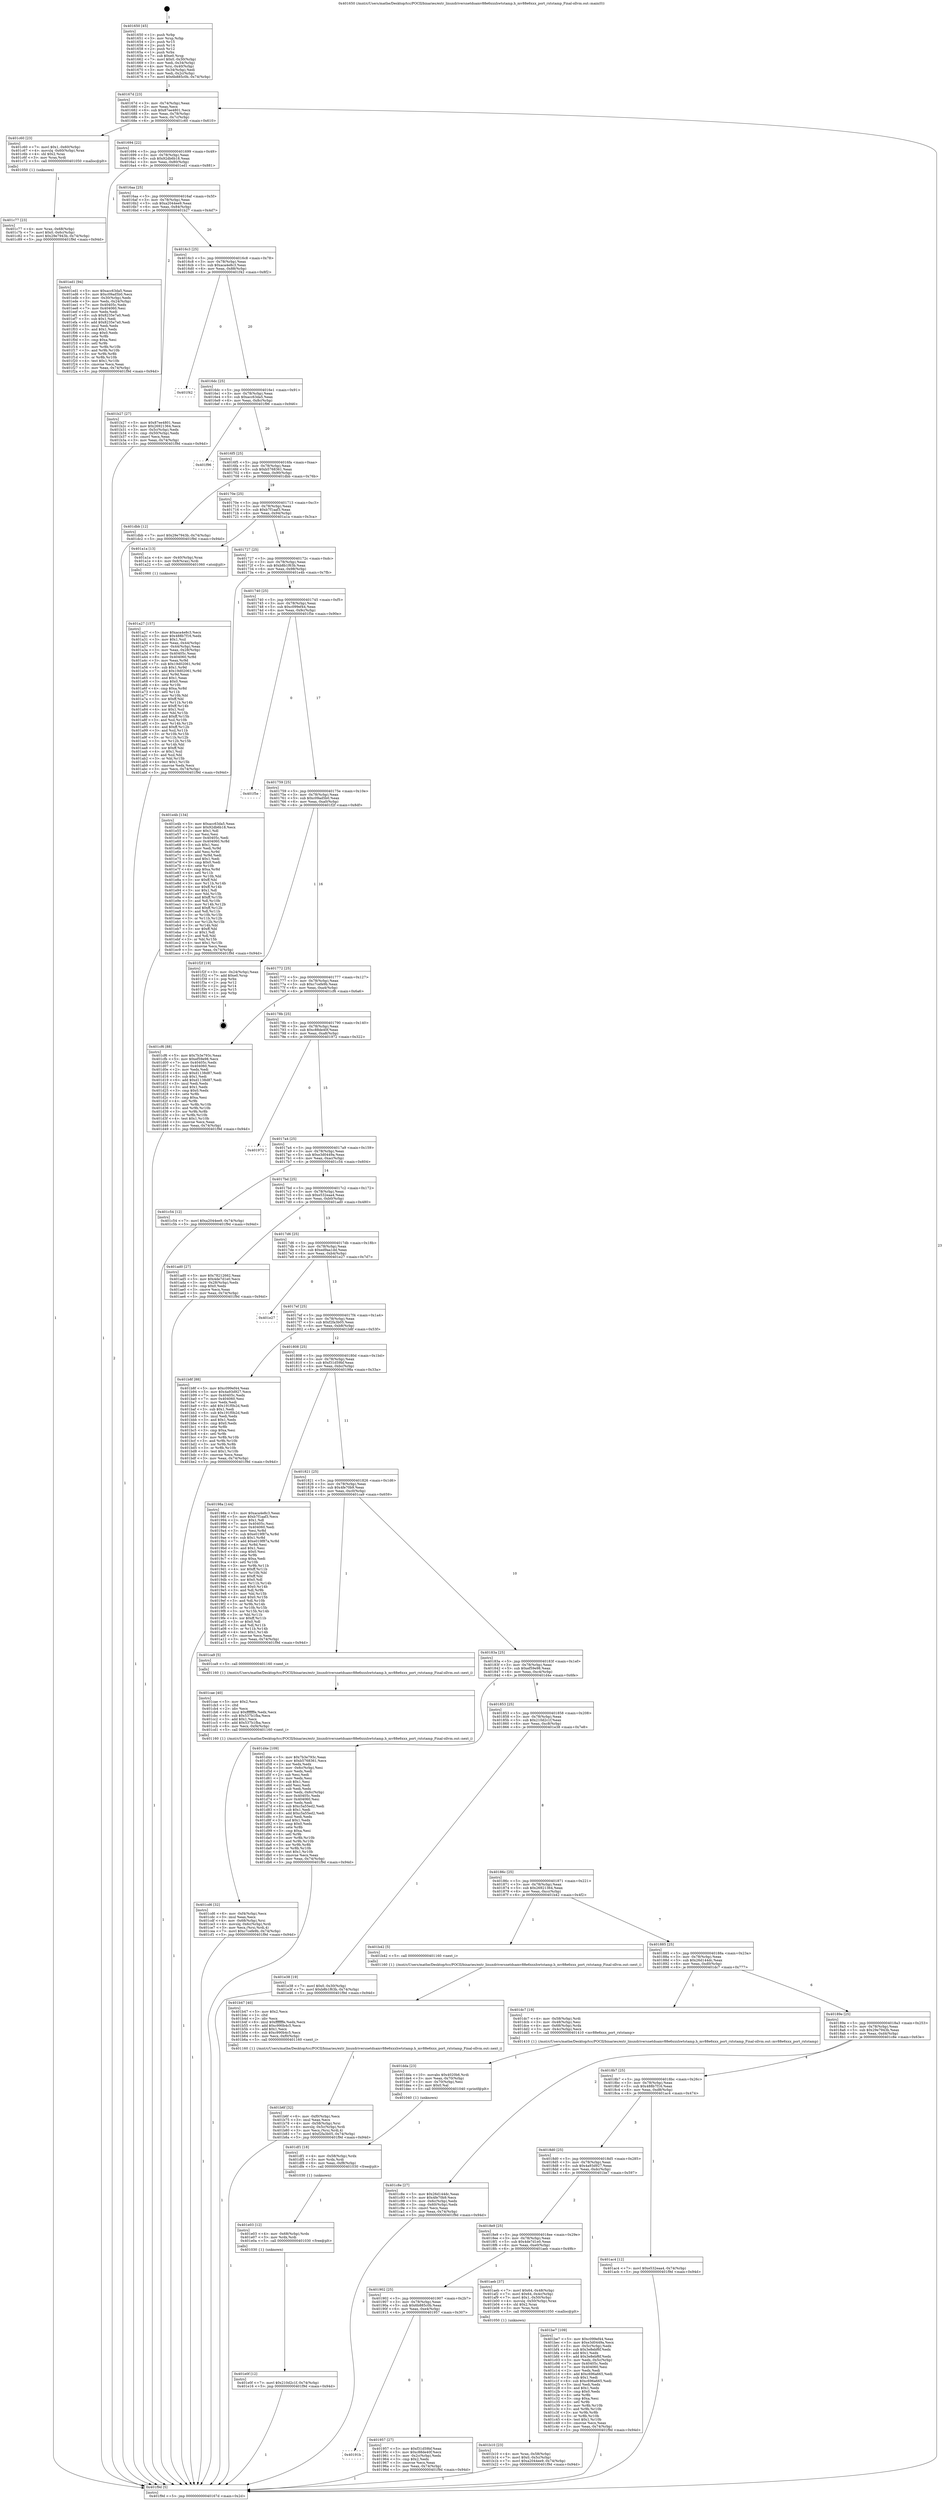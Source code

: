 digraph "0x401650" {
  label = "0x401650 (/mnt/c/Users/mathe/Desktop/tcc/POCII/binaries/extr_linuxdriversnetdsamv88e6xxxhwtstamp.h_mv88e6xxx_port_rxtstamp_Final-ollvm.out::main(0))"
  labelloc = "t"
  node[shape=record]

  Entry [label="",width=0.3,height=0.3,shape=circle,fillcolor=black,style=filled]
  "0x40167d" [label="{
     0x40167d [23]\l
     | [instrs]\l
     &nbsp;&nbsp;0x40167d \<+3\>: mov -0x74(%rbp),%eax\l
     &nbsp;&nbsp;0x401680 \<+2\>: mov %eax,%ecx\l
     &nbsp;&nbsp;0x401682 \<+6\>: sub $0x87ee4801,%ecx\l
     &nbsp;&nbsp;0x401688 \<+3\>: mov %eax,-0x78(%rbp)\l
     &nbsp;&nbsp;0x40168b \<+3\>: mov %ecx,-0x7c(%rbp)\l
     &nbsp;&nbsp;0x40168e \<+6\>: je 0000000000401c60 \<main+0x610\>\l
  }"]
  "0x401c60" [label="{
     0x401c60 [23]\l
     | [instrs]\l
     &nbsp;&nbsp;0x401c60 \<+7\>: movl $0x1,-0x60(%rbp)\l
     &nbsp;&nbsp;0x401c67 \<+4\>: movslq -0x60(%rbp),%rax\l
     &nbsp;&nbsp;0x401c6b \<+4\>: shl $0x2,%rax\l
     &nbsp;&nbsp;0x401c6f \<+3\>: mov %rax,%rdi\l
     &nbsp;&nbsp;0x401c72 \<+5\>: call 0000000000401050 \<malloc@plt\>\l
     | [calls]\l
     &nbsp;&nbsp;0x401050 \{1\} (unknown)\l
  }"]
  "0x401694" [label="{
     0x401694 [22]\l
     | [instrs]\l
     &nbsp;&nbsp;0x401694 \<+5\>: jmp 0000000000401699 \<main+0x49\>\l
     &nbsp;&nbsp;0x401699 \<+3\>: mov -0x78(%rbp),%eax\l
     &nbsp;&nbsp;0x40169c \<+5\>: sub $0x92db6b18,%eax\l
     &nbsp;&nbsp;0x4016a1 \<+3\>: mov %eax,-0x80(%rbp)\l
     &nbsp;&nbsp;0x4016a4 \<+6\>: je 0000000000401ed1 \<main+0x881\>\l
  }"]
  Exit [label="",width=0.3,height=0.3,shape=circle,fillcolor=black,style=filled,peripheries=2]
  "0x401ed1" [label="{
     0x401ed1 [94]\l
     | [instrs]\l
     &nbsp;&nbsp;0x401ed1 \<+5\>: mov $0xacc63da5,%eax\l
     &nbsp;&nbsp;0x401ed6 \<+5\>: mov $0xc09ad5b0,%ecx\l
     &nbsp;&nbsp;0x401edb \<+3\>: mov -0x30(%rbp),%edx\l
     &nbsp;&nbsp;0x401ede \<+3\>: mov %edx,-0x24(%rbp)\l
     &nbsp;&nbsp;0x401ee1 \<+7\>: mov 0x40405c,%edx\l
     &nbsp;&nbsp;0x401ee8 \<+7\>: mov 0x404060,%esi\l
     &nbsp;&nbsp;0x401eef \<+2\>: mov %edx,%edi\l
     &nbsp;&nbsp;0x401ef1 \<+6\>: sub $0x8235e7a0,%edi\l
     &nbsp;&nbsp;0x401ef7 \<+3\>: sub $0x1,%edi\l
     &nbsp;&nbsp;0x401efa \<+6\>: add $0x8235e7a0,%edi\l
     &nbsp;&nbsp;0x401f00 \<+3\>: imul %edi,%edx\l
     &nbsp;&nbsp;0x401f03 \<+3\>: and $0x1,%edx\l
     &nbsp;&nbsp;0x401f06 \<+3\>: cmp $0x0,%edx\l
     &nbsp;&nbsp;0x401f09 \<+4\>: sete %r8b\l
     &nbsp;&nbsp;0x401f0d \<+3\>: cmp $0xa,%esi\l
     &nbsp;&nbsp;0x401f10 \<+4\>: setl %r9b\l
     &nbsp;&nbsp;0x401f14 \<+3\>: mov %r8b,%r10b\l
     &nbsp;&nbsp;0x401f17 \<+3\>: and %r9b,%r10b\l
     &nbsp;&nbsp;0x401f1a \<+3\>: xor %r9b,%r8b\l
     &nbsp;&nbsp;0x401f1d \<+3\>: or %r8b,%r10b\l
     &nbsp;&nbsp;0x401f20 \<+4\>: test $0x1,%r10b\l
     &nbsp;&nbsp;0x401f24 \<+3\>: cmovne %ecx,%eax\l
     &nbsp;&nbsp;0x401f27 \<+3\>: mov %eax,-0x74(%rbp)\l
     &nbsp;&nbsp;0x401f2a \<+5\>: jmp 0000000000401f9d \<main+0x94d\>\l
  }"]
  "0x4016aa" [label="{
     0x4016aa [25]\l
     | [instrs]\l
     &nbsp;&nbsp;0x4016aa \<+5\>: jmp 00000000004016af \<main+0x5f\>\l
     &nbsp;&nbsp;0x4016af \<+3\>: mov -0x78(%rbp),%eax\l
     &nbsp;&nbsp;0x4016b2 \<+5\>: sub $0xa2044ee9,%eax\l
     &nbsp;&nbsp;0x4016b7 \<+6\>: mov %eax,-0x84(%rbp)\l
     &nbsp;&nbsp;0x4016bd \<+6\>: je 0000000000401b27 \<main+0x4d7\>\l
  }"]
  "0x401e0f" [label="{
     0x401e0f [12]\l
     | [instrs]\l
     &nbsp;&nbsp;0x401e0f \<+7\>: movl $0x210d2c1f,-0x74(%rbp)\l
     &nbsp;&nbsp;0x401e16 \<+5\>: jmp 0000000000401f9d \<main+0x94d\>\l
  }"]
  "0x401b27" [label="{
     0x401b27 [27]\l
     | [instrs]\l
     &nbsp;&nbsp;0x401b27 \<+5\>: mov $0x87ee4801,%eax\l
     &nbsp;&nbsp;0x401b2c \<+5\>: mov $0x26921364,%ecx\l
     &nbsp;&nbsp;0x401b31 \<+3\>: mov -0x5c(%rbp),%edx\l
     &nbsp;&nbsp;0x401b34 \<+3\>: cmp -0x50(%rbp),%edx\l
     &nbsp;&nbsp;0x401b37 \<+3\>: cmovl %ecx,%eax\l
     &nbsp;&nbsp;0x401b3a \<+3\>: mov %eax,-0x74(%rbp)\l
     &nbsp;&nbsp;0x401b3d \<+5\>: jmp 0000000000401f9d \<main+0x94d\>\l
  }"]
  "0x4016c3" [label="{
     0x4016c3 [25]\l
     | [instrs]\l
     &nbsp;&nbsp;0x4016c3 \<+5\>: jmp 00000000004016c8 \<main+0x78\>\l
     &nbsp;&nbsp;0x4016c8 \<+3\>: mov -0x78(%rbp),%eax\l
     &nbsp;&nbsp;0x4016cb \<+5\>: sub $0xaca4e8c3,%eax\l
     &nbsp;&nbsp;0x4016d0 \<+6\>: mov %eax,-0x88(%rbp)\l
     &nbsp;&nbsp;0x4016d6 \<+6\>: je 0000000000401f42 \<main+0x8f2\>\l
  }"]
  "0x401e03" [label="{
     0x401e03 [12]\l
     | [instrs]\l
     &nbsp;&nbsp;0x401e03 \<+4\>: mov -0x68(%rbp),%rdx\l
     &nbsp;&nbsp;0x401e07 \<+3\>: mov %rdx,%rdi\l
     &nbsp;&nbsp;0x401e0a \<+5\>: call 0000000000401030 \<free@plt\>\l
     | [calls]\l
     &nbsp;&nbsp;0x401030 \{1\} (unknown)\l
  }"]
  "0x401f42" [label="{
     0x401f42\l
  }", style=dashed]
  "0x4016dc" [label="{
     0x4016dc [25]\l
     | [instrs]\l
     &nbsp;&nbsp;0x4016dc \<+5\>: jmp 00000000004016e1 \<main+0x91\>\l
     &nbsp;&nbsp;0x4016e1 \<+3\>: mov -0x78(%rbp),%eax\l
     &nbsp;&nbsp;0x4016e4 \<+5\>: sub $0xacc63da5,%eax\l
     &nbsp;&nbsp;0x4016e9 \<+6\>: mov %eax,-0x8c(%rbp)\l
     &nbsp;&nbsp;0x4016ef \<+6\>: je 0000000000401f96 \<main+0x946\>\l
  }"]
  "0x401df1" [label="{
     0x401df1 [18]\l
     | [instrs]\l
     &nbsp;&nbsp;0x401df1 \<+4\>: mov -0x58(%rbp),%rdx\l
     &nbsp;&nbsp;0x401df5 \<+3\>: mov %rdx,%rdi\l
     &nbsp;&nbsp;0x401df8 \<+6\>: mov %eax,-0xf8(%rbp)\l
     &nbsp;&nbsp;0x401dfe \<+5\>: call 0000000000401030 \<free@plt\>\l
     | [calls]\l
     &nbsp;&nbsp;0x401030 \{1\} (unknown)\l
  }"]
  "0x401f96" [label="{
     0x401f96\l
  }", style=dashed]
  "0x4016f5" [label="{
     0x4016f5 [25]\l
     | [instrs]\l
     &nbsp;&nbsp;0x4016f5 \<+5\>: jmp 00000000004016fa \<main+0xaa\>\l
     &nbsp;&nbsp;0x4016fa \<+3\>: mov -0x78(%rbp),%eax\l
     &nbsp;&nbsp;0x4016fd \<+5\>: sub $0xb5768361,%eax\l
     &nbsp;&nbsp;0x401702 \<+6\>: mov %eax,-0x90(%rbp)\l
     &nbsp;&nbsp;0x401708 \<+6\>: je 0000000000401dbb \<main+0x76b\>\l
  }"]
  "0x401dda" [label="{
     0x401dda [23]\l
     | [instrs]\l
     &nbsp;&nbsp;0x401dda \<+10\>: movabs $0x4020b6,%rdi\l
     &nbsp;&nbsp;0x401de4 \<+3\>: mov %eax,-0x70(%rbp)\l
     &nbsp;&nbsp;0x401de7 \<+3\>: mov -0x70(%rbp),%esi\l
     &nbsp;&nbsp;0x401dea \<+2\>: mov $0x0,%al\l
     &nbsp;&nbsp;0x401dec \<+5\>: call 0000000000401040 \<printf@plt\>\l
     | [calls]\l
     &nbsp;&nbsp;0x401040 \{1\} (unknown)\l
  }"]
  "0x401dbb" [label="{
     0x401dbb [12]\l
     | [instrs]\l
     &nbsp;&nbsp;0x401dbb \<+7\>: movl $0x29e7943b,-0x74(%rbp)\l
     &nbsp;&nbsp;0x401dc2 \<+5\>: jmp 0000000000401f9d \<main+0x94d\>\l
  }"]
  "0x40170e" [label="{
     0x40170e [25]\l
     | [instrs]\l
     &nbsp;&nbsp;0x40170e \<+5\>: jmp 0000000000401713 \<main+0xc3\>\l
     &nbsp;&nbsp;0x401713 \<+3\>: mov -0x78(%rbp),%eax\l
     &nbsp;&nbsp;0x401716 \<+5\>: sub $0xb7f1aaf3,%eax\l
     &nbsp;&nbsp;0x40171b \<+6\>: mov %eax,-0x94(%rbp)\l
     &nbsp;&nbsp;0x401721 \<+6\>: je 0000000000401a1a \<main+0x3ca\>\l
  }"]
  "0x401cd6" [label="{
     0x401cd6 [32]\l
     | [instrs]\l
     &nbsp;&nbsp;0x401cd6 \<+6\>: mov -0xf4(%rbp),%ecx\l
     &nbsp;&nbsp;0x401cdc \<+3\>: imul %eax,%ecx\l
     &nbsp;&nbsp;0x401cdf \<+4\>: mov -0x68(%rbp),%rsi\l
     &nbsp;&nbsp;0x401ce3 \<+4\>: movslq -0x6c(%rbp),%rdi\l
     &nbsp;&nbsp;0x401ce7 \<+3\>: mov %ecx,(%rsi,%rdi,4)\l
     &nbsp;&nbsp;0x401cea \<+7\>: movl $0xc7cefe9b,-0x74(%rbp)\l
     &nbsp;&nbsp;0x401cf1 \<+5\>: jmp 0000000000401f9d \<main+0x94d\>\l
  }"]
  "0x401a1a" [label="{
     0x401a1a [13]\l
     | [instrs]\l
     &nbsp;&nbsp;0x401a1a \<+4\>: mov -0x40(%rbp),%rax\l
     &nbsp;&nbsp;0x401a1e \<+4\>: mov 0x8(%rax),%rdi\l
     &nbsp;&nbsp;0x401a22 \<+5\>: call 0000000000401060 \<atoi@plt\>\l
     | [calls]\l
     &nbsp;&nbsp;0x401060 \{1\} (unknown)\l
  }"]
  "0x401727" [label="{
     0x401727 [25]\l
     | [instrs]\l
     &nbsp;&nbsp;0x401727 \<+5\>: jmp 000000000040172c \<main+0xdc\>\l
     &nbsp;&nbsp;0x40172c \<+3\>: mov -0x78(%rbp),%eax\l
     &nbsp;&nbsp;0x40172f \<+5\>: sub $0xb8b1f63b,%eax\l
     &nbsp;&nbsp;0x401734 \<+6\>: mov %eax,-0x98(%rbp)\l
     &nbsp;&nbsp;0x40173a \<+6\>: je 0000000000401e4b \<main+0x7fb\>\l
  }"]
  "0x401cae" [label="{
     0x401cae [40]\l
     | [instrs]\l
     &nbsp;&nbsp;0x401cae \<+5\>: mov $0x2,%ecx\l
     &nbsp;&nbsp;0x401cb3 \<+1\>: cltd\l
     &nbsp;&nbsp;0x401cb4 \<+2\>: idiv %ecx\l
     &nbsp;&nbsp;0x401cb6 \<+6\>: imul $0xfffffffe,%edx,%ecx\l
     &nbsp;&nbsp;0x401cbc \<+6\>: sub $0x537b1fba,%ecx\l
     &nbsp;&nbsp;0x401cc2 \<+3\>: add $0x1,%ecx\l
     &nbsp;&nbsp;0x401cc5 \<+6\>: add $0x537b1fba,%ecx\l
     &nbsp;&nbsp;0x401ccb \<+6\>: mov %ecx,-0xf4(%rbp)\l
     &nbsp;&nbsp;0x401cd1 \<+5\>: call 0000000000401160 \<next_i\>\l
     | [calls]\l
     &nbsp;&nbsp;0x401160 \{1\} (/mnt/c/Users/mathe/Desktop/tcc/POCII/binaries/extr_linuxdriversnetdsamv88e6xxxhwtstamp.h_mv88e6xxx_port_rxtstamp_Final-ollvm.out::next_i)\l
  }"]
  "0x401e4b" [label="{
     0x401e4b [134]\l
     | [instrs]\l
     &nbsp;&nbsp;0x401e4b \<+5\>: mov $0xacc63da5,%eax\l
     &nbsp;&nbsp;0x401e50 \<+5\>: mov $0x92db6b18,%ecx\l
     &nbsp;&nbsp;0x401e55 \<+2\>: mov $0x1,%dl\l
     &nbsp;&nbsp;0x401e57 \<+2\>: xor %esi,%esi\l
     &nbsp;&nbsp;0x401e59 \<+7\>: mov 0x40405c,%edi\l
     &nbsp;&nbsp;0x401e60 \<+8\>: mov 0x404060,%r8d\l
     &nbsp;&nbsp;0x401e68 \<+3\>: sub $0x1,%esi\l
     &nbsp;&nbsp;0x401e6b \<+3\>: mov %edi,%r9d\l
     &nbsp;&nbsp;0x401e6e \<+3\>: add %esi,%r9d\l
     &nbsp;&nbsp;0x401e71 \<+4\>: imul %r9d,%edi\l
     &nbsp;&nbsp;0x401e75 \<+3\>: and $0x1,%edi\l
     &nbsp;&nbsp;0x401e78 \<+3\>: cmp $0x0,%edi\l
     &nbsp;&nbsp;0x401e7b \<+4\>: sete %r10b\l
     &nbsp;&nbsp;0x401e7f \<+4\>: cmp $0xa,%r8d\l
     &nbsp;&nbsp;0x401e83 \<+4\>: setl %r11b\l
     &nbsp;&nbsp;0x401e87 \<+3\>: mov %r10b,%bl\l
     &nbsp;&nbsp;0x401e8a \<+3\>: xor $0xff,%bl\l
     &nbsp;&nbsp;0x401e8d \<+3\>: mov %r11b,%r14b\l
     &nbsp;&nbsp;0x401e90 \<+4\>: xor $0xff,%r14b\l
     &nbsp;&nbsp;0x401e94 \<+3\>: xor $0x1,%dl\l
     &nbsp;&nbsp;0x401e97 \<+3\>: mov %bl,%r15b\l
     &nbsp;&nbsp;0x401e9a \<+4\>: and $0xff,%r15b\l
     &nbsp;&nbsp;0x401e9e \<+3\>: and %dl,%r10b\l
     &nbsp;&nbsp;0x401ea1 \<+3\>: mov %r14b,%r12b\l
     &nbsp;&nbsp;0x401ea4 \<+4\>: and $0xff,%r12b\l
     &nbsp;&nbsp;0x401ea8 \<+3\>: and %dl,%r11b\l
     &nbsp;&nbsp;0x401eab \<+3\>: or %r10b,%r15b\l
     &nbsp;&nbsp;0x401eae \<+3\>: or %r11b,%r12b\l
     &nbsp;&nbsp;0x401eb1 \<+3\>: xor %r12b,%r15b\l
     &nbsp;&nbsp;0x401eb4 \<+3\>: or %r14b,%bl\l
     &nbsp;&nbsp;0x401eb7 \<+3\>: xor $0xff,%bl\l
     &nbsp;&nbsp;0x401eba \<+3\>: or $0x1,%dl\l
     &nbsp;&nbsp;0x401ebd \<+2\>: and %dl,%bl\l
     &nbsp;&nbsp;0x401ebf \<+3\>: or %bl,%r15b\l
     &nbsp;&nbsp;0x401ec2 \<+4\>: test $0x1,%r15b\l
     &nbsp;&nbsp;0x401ec6 \<+3\>: cmovne %ecx,%eax\l
     &nbsp;&nbsp;0x401ec9 \<+3\>: mov %eax,-0x74(%rbp)\l
     &nbsp;&nbsp;0x401ecc \<+5\>: jmp 0000000000401f9d \<main+0x94d\>\l
  }"]
  "0x401740" [label="{
     0x401740 [25]\l
     | [instrs]\l
     &nbsp;&nbsp;0x401740 \<+5\>: jmp 0000000000401745 \<main+0xf5\>\l
     &nbsp;&nbsp;0x401745 \<+3\>: mov -0x78(%rbp),%eax\l
     &nbsp;&nbsp;0x401748 \<+5\>: sub $0xc099ef44,%eax\l
     &nbsp;&nbsp;0x40174d \<+6\>: mov %eax,-0x9c(%rbp)\l
     &nbsp;&nbsp;0x401753 \<+6\>: je 0000000000401f5e \<main+0x90e\>\l
  }"]
  "0x401c77" [label="{
     0x401c77 [23]\l
     | [instrs]\l
     &nbsp;&nbsp;0x401c77 \<+4\>: mov %rax,-0x68(%rbp)\l
     &nbsp;&nbsp;0x401c7b \<+7\>: movl $0x0,-0x6c(%rbp)\l
     &nbsp;&nbsp;0x401c82 \<+7\>: movl $0x29e7943b,-0x74(%rbp)\l
     &nbsp;&nbsp;0x401c89 \<+5\>: jmp 0000000000401f9d \<main+0x94d\>\l
  }"]
  "0x401f5e" [label="{
     0x401f5e\l
  }", style=dashed]
  "0x401759" [label="{
     0x401759 [25]\l
     | [instrs]\l
     &nbsp;&nbsp;0x401759 \<+5\>: jmp 000000000040175e \<main+0x10e\>\l
     &nbsp;&nbsp;0x40175e \<+3\>: mov -0x78(%rbp),%eax\l
     &nbsp;&nbsp;0x401761 \<+5\>: sub $0xc09ad5b0,%eax\l
     &nbsp;&nbsp;0x401766 \<+6\>: mov %eax,-0xa0(%rbp)\l
     &nbsp;&nbsp;0x40176c \<+6\>: je 0000000000401f2f \<main+0x8df\>\l
  }"]
  "0x401b6f" [label="{
     0x401b6f [32]\l
     | [instrs]\l
     &nbsp;&nbsp;0x401b6f \<+6\>: mov -0xf0(%rbp),%ecx\l
     &nbsp;&nbsp;0x401b75 \<+3\>: imul %eax,%ecx\l
     &nbsp;&nbsp;0x401b78 \<+4\>: mov -0x58(%rbp),%rsi\l
     &nbsp;&nbsp;0x401b7c \<+4\>: movslq -0x5c(%rbp),%rdi\l
     &nbsp;&nbsp;0x401b80 \<+3\>: mov %ecx,(%rsi,%rdi,4)\l
     &nbsp;&nbsp;0x401b83 \<+7\>: movl $0xf2fa3b05,-0x74(%rbp)\l
     &nbsp;&nbsp;0x401b8a \<+5\>: jmp 0000000000401f9d \<main+0x94d\>\l
  }"]
  "0x401f2f" [label="{
     0x401f2f [19]\l
     | [instrs]\l
     &nbsp;&nbsp;0x401f2f \<+3\>: mov -0x24(%rbp),%eax\l
     &nbsp;&nbsp;0x401f32 \<+7\>: add $0xe0,%rsp\l
     &nbsp;&nbsp;0x401f39 \<+1\>: pop %rbx\l
     &nbsp;&nbsp;0x401f3a \<+2\>: pop %r12\l
     &nbsp;&nbsp;0x401f3c \<+2\>: pop %r14\l
     &nbsp;&nbsp;0x401f3e \<+2\>: pop %r15\l
     &nbsp;&nbsp;0x401f40 \<+1\>: pop %rbp\l
     &nbsp;&nbsp;0x401f41 \<+1\>: ret\l
  }"]
  "0x401772" [label="{
     0x401772 [25]\l
     | [instrs]\l
     &nbsp;&nbsp;0x401772 \<+5\>: jmp 0000000000401777 \<main+0x127\>\l
     &nbsp;&nbsp;0x401777 \<+3\>: mov -0x78(%rbp),%eax\l
     &nbsp;&nbsp;0x40177a \<+5\>: sub $0xc7cefe9b,%eax\l
     &nbsp;&nbsp;0x40177f \<+6\>: mov %eax,-0xa4(%rbp)\l
     &nbsp;&nbsp;0x401785 \<+6\>: je 0000000000401cf6 \<main+0x6a6\>\l
  }"]
  "0x401b47" [label="{
     0x401b47 [40]\l
     | [instrs]\l
     &nbsp;&nbsp;0x401b47 \<+5\>: mov $0x2,%ecx\l
     &nbsp;&nbsp;0x401b4c \<+1\>: cltd\l
     &nbsp;&nbsp;0x401b4d \<+2\>: idiv %ecx\l
     &nbsp;&nbsp;0x401b4f \<+6\>: imul $0xfffffffe,%edx,%ecx\l
     &nbsp;&nbsp;0x401b55 \<+6\>: add $0xc990b4c5,%ecx\l
     &nbsp;&nbsp;0x401b5b \<+3\>: add $0x1,%ecx\l
     &nbsp;&nbsp;0x401b5e \<+6\>: sub $0xc990b4c5,%ecx\l
     &nbsp;&nbsp;0x401b64 \<+6\>: mov %ecx,-0xf0(%rbp)\l
     &nbsp;&nbsp;0x401b6a \<+5\>: call 0000000000401160 \<next_i\>\l
     | [calls]\l
     &nbsp;&nbsp;0x401160 \{1\} (/mnt/c/Users/mathe/Desktop/tcc/POCII/binaries/extr_linuxdriversnetdsamv88e6xxxhwtstamp.h_mv88e6xxx_port_rxtstamp_Final-ollvm.out::next_i)\l
  }"]
  "0x401cf6" [label="{
     0x401cf6 [88]\l
     | [instrs]\l
     &nbsp;&nbsp;0x401cf6 \<+5\>: mov $0x7b3e793c,%eax\l
     &nbsp;&nbsp;0x401cfb \<+5\>: mov $0xef59e98,%ecx\l
     &nbsp;&nbsp;0x401d00 \<+7\>: mov 0x40405c,%edx\l
     &nbsp;&nbsp;0x401d07 \<+7\>: mov 0x404060,%esi\l
     &nbsp;&nbsp;0x401d0e \<+2\>: mov %edx,%edi\l
     &nbsp;&nbsp;0x401d10 \<+6\>: sub $0xd1138d87,%edi\l
     &nbsp;&nbsp;0x401d16 \<+3\>: sub $0x1,%edi\l
     &nbsp;&nbsp;0x401d19 \<+6\>: add $0xd1138d87,%edi\l
     &nbsp;&nbsp;0x401d1f \<+3\>: imul %edi,%edx\l
     &nbsp;&nbsp;0x401d22 \<+3\>: and $0x1,%edx\l
     &nbsp;&nbsp;0x401d25 \<+3\>: cmp $0x0,%edx\l
     &nbsp;&nbsp;0x401d28 \<+4\>: sete %r8b\l
     &nbsp;&nbsp;0x401d2c \<+3\>: cmp $0xa,%esi\l
     &nbsp;&nbsp;0x401d2f \<+4\>: setl %r9b\l
     &nbsp;&nbsp;0x401d33 \<+3\>: mov %r8b,%r10b\l
     &nbsp;&nbsp;0x401d36 \<+3\>: and %r9b,%r10b\l
     &nbsp;&nbsp;0x401d39 \<+3\>: xor %r9b,%r8b\l
     &nbsp;&nbsp;0x401d3c \<+3\>: or %r8b,%r10b\l
     &nbsp;&nbsp;0x401d3f \<+4\>: test $0x1,%r10b\l
     &nbsp;&nbsp;0x401d43 \<+3\>: cmovne %ecx,%eax\l
     &nbsp;&nbsp;0x401d46 \<+3\>: mov %eax,-0x74(%rbp)\l
     &nbsp;&nbsp;0x401d49 \<+5\>: jmp 0000000000401f9d \<main+0x94d\>\l
  }"]
  "0x40178b" [label="{
     0x40178b [25]\l
     | [instrs]\l
     &nbsp;&nbsp;0x40178b \<+5\>: jmp 0000000000401790 \<main+0x140\>\l
     &nbsp;&nbsp;0x401790 \<+3\>: mov -0x78(%rbp),%eax\l
     &nbsp;&nbsp;0x401793 \<+5\>: sub $0xc88de40f,%eax\l
     &nbsp;&nbsp;0x401798 \<+6\>: mov %eax,-0xa8(%rbp)\l
     &nbsp;&nbsp;0x40179e \<+6\>: je 0000000000401972 \<main+0x322\>\l
  }"]
  "0x401b10" [label="{
     0x401b10 [23]\l
     | [instrs]\l
     &nbsp;&nbsp;0x401b10 \<+4\>: mov %rax,-0x58(%rbp)\l
     &nbsp;&nbsp;0x401b14 \<+7\>: movl $0x0,-0x5c(%rbp)\l
     &nbsp;&nbsp;0x401b1b \<+7\>: movl $0xa2044ee9,-0x74(%rbp)\l
     &nbsp;&nbsp;0x401b22 \<+5\>: jmp 0000000000401f9d \<main+0x94d\>\l
  }"]
  "0x401972" [label="{
     0x401972\l
  }", style=dashed]
  "0x4017a4" [label="{
     0x4017a4 [25]\l
     | [instrs]\l
     &nbsp;&nbsp;0x4017a4 \<+5\>: jmp 00000000004017a9 \<main+0x159\>\l
     &nbsp;&nbsp;0x4017a9 \<+3\>: mov -0x78(%rbp),%eax\l
     &nbsp;&nbsp;0x4017ac \<+5\>: sub $0xe3d0449a,%eax\l
     &nbsp;&nbsp;0x4017b1 \<+6\>: mov %eax,-0xac(%rbp)\l
     &nbsp;&nbsp;0x4017b7 \<+6\>: je 0000000000401c54 \<main+0x604\>\l
  }"]
  "0x401a27" [label="{
     0x401a27 [157]\l
     | [instrs]\l
     &nbsp;&nbsp;0x401a27 \<+5\>: mov $0xaca4e8c3,%ecx\l
     &nbsp;&nbsp;0x401a2c \<+5\>: mov $0x488b7f16,%edx\l
     &nbsp;&nbsp;0x401a31 \<+3\>: mov $0x1,%sil\l
     &nbsp;&nbsp;0x401a34 \<+3\>: mov %eax,-0x44(%rbp)\l
     &nbsp;&nbsp;0x401a37 \<+3\>: mov -0x44(%rbp),%eax\l
     &nbsp;&nbsp;0x401a3a \<+3\>: mov %eax,-0x28(%rbp)\l
     &nbsp;&nbsp;0x401a3d \<+7\>: mov 0x40405c,%eax\l
     &nbsp;&nbsp;0x401a44 \<+8\>: mov 0x404060,%r8d\l
     &nbsp;&nbsp;0x401a4c \<+3\>: mov %eax,%r9d\l
     &nbsp;&nbsp;0x401a4f \<+7\>: sub $0x19d02061,%r9d\l
     &nbsp;&nbsp;0x401a56 \<+4\>: sub $0x1,%r9d\l
     &nbsp;&nbsp;0x401a5a \<+7\>: add $0x19d02061,%r9d\l
     &nbsp;&nbsp;0x401a61 \<+4\>: imul %r9d,%eax\l
     &nbsp;&nbsp;0x401a65 \<+3\>: and $0x1,%eax\l
     &nbsp;&nbsp;0x401a68 \<+3\>: cmp $0x0,%eax\l
     &nbsp;&nbsp;0x401a6b \<+4\>: sete %r10b\l
     &nbsp;&nbsp;0x401a6f \<+4\>: cmp $0xa,%r8d\l
     &nbsp;&nbsp;0x401a73 \<+4\>: setl %r11b\l
     &nbsp;&nbsp;0x401a77 \<+3\>: mov %r10b,%bl\l
     &nbsp;&nbsp;0x401a7a \<+3\>: xor $0xff,%bl\l
     &nbsp;&nbsp;0x401a7d \<+3\>: mov %r11b,%r14b\l
     &nbsp;&nbsp;0x401a80 \<+4\>: xor $0xff,%r14b\l
     &nbsp;&nbsp;0x401a84 \<+4\>: xor $0x1,%sil\l
     &nbsp;&nbsp;0x401a88 \<+3\>: mov %bl,%r15b\l
     &nbsp;&nbsp;0x401a8b \<+4\>: and $0xff,%r15b\l
     &nbsp;&nbsp;0x401a8f \<+3\>: and %sil,%r10b\l
     &nbsp;&nbsp;0x401a92 \<+3\>: mov %r14b,%r12b\l
     &nbsp;&nbsp;0x401a95 \<+4\>: and $0xff,%r12b\l
     &nbsp;&nbsp;0x401a99 \<+3\>: and %sil,%r11b\l
     &nbsp;&nbsp;0x401a9c \<+3\>: or %r10b,%r15b\l
     &nbsp;&nbsp;0x401a9f \<+3\>: or %r11b,%r12b\l
     &nbsp;&nbsp;0x401aa2 \<+3\>: xor %r12b,%r15b\l
     &nbsp;&nbsp;0x401aa5 \<+3\>: or %r14b,%bl\l
     &nbsp;&nbsp;0x401aa8 \<+3\>: xor $0xff,%bl\l
     &nbsp;&nbsp;0x401aab \<+4\>: or $0x1,%sil\l
     &nbsp;&nbsp;0x401aaf \<+3\>: and %sil,%bl\l
     &nbsp;&nbsp;0x401ab2 \<+3\>: or %bl,%r15b\l
     &nbsp;&nbsp;0x401ab5 \<+4\>: test $0x1,%r15b\l
     &nbsp;&nbsp;0x401ab9 \<+3\>: cmovne %edx,%ecx\l
     &nbsp;&nbsp;0x401abc \<+3\>: mov %ecx,-0x74(%rbp)\l
     &nbsp;&nbsp;0x401abf \<+5\>: jmp 0000000000401f9d \<main+0x94d\>\l
  }"]
  "0x401c54" [label="{
     0x401c54 [12]\l
     | [instrs]\l
     &nbsp;&nbsp;0x401c54 \<+7\>: movl $0xa2044ee9,-0x74(%rbp)\l
     &nbsp;&nbsp;0x401c5b \<+5\>: jmp 0000000000401f9d \<main+0x94d\>\l
  }"]
  "0x4017bd" [label="{
     0x4017bd [25]\l
     | [instrs]\l
     &nbsp;&nbsp;0x4017bd \<+5\>: jmp 00000000004017c2 \<main+0x172\>\l
     &nbsp;&nbsp;0x4017c2 \<+3\>: mov -0x78(%rbp),%eax\l
     &nbsp;&nbsp;0x4017c5 \<+5\>: sub $0xe532eaa4,%eax\l
     &nbsp;&nbsp;0x4017ca \<+6\>: mov %eax,-0xb0(%rbp)\l
     &nbsp;&nbsp;0x4017d0 \<+6\>: je 0000000000401ad0 \<main+0x480\>\l
  }"]
  "0x401650" [label="{
     0x401650 [45]\l
     | [instrs]\l
     &nbsp;&nbsp;0x401650 \<+1\>: push %rbp\l
     &nbsp;&nbsp;0x401651 \<+3\>: mov %rsp,%rbp\l
     &nbsp;&nbsp;0x401654 \<+2\>: push %r15\l
     &nbsp;&nbsp;0x401656 \<+2\>: push %r14\l
     &nbsp;&nbsp;0x401658 \<+2\>: push %r12\l
     &nbsp;&nbsp;0x40165a \<+1\>: push %rbx\l
     &nbsp;&nbsp;0x40165b \<+7\>: sub $0xe0,%rsp\l
     &nbsp;&nbsp;0x401662 \<+7\>: movl $0x0,-0x30(%rbp)\l
     &nbsp;&nbsp;0x401669 \<+3\>: mov %edi,-0x34(%rbp)\l
     &nbsp;&nbsp;0x40166c \<+4\>: mov %rsi,-0x40(%rbp)\l
     &nbsp;&nbsp;0x401670 \<+3\>: mov -0x34(%rbp),%edi\l
     &nbsp;&nbsp;0x401673 \<+3\>: mov %edi,-0x2c(%rbp)\l
     &nbsp;&nbsp;0x401676 \<+7\>: movl $0x6b885c0b,-0x74(%rbp)\l
  }"]
  "0x401ad0" [label="{
     0x401ad0 [27]\l
     | [instrs]\l
     &nbsp;&nbsp;0x401ad0 \<+5\>: mov $0x78212662,%eax\l
     &nbsp;&nbsp;0x401ad5 \<+5\>: mov $0x4de7d1e0,%ecx\l
     &nbsp;&nbsp;0x401ada \<+3\>: mov -0x28(%rbp),%edx\l
     &nbsp;&nbsp;0x401add \<+3\>: cmp $0x0,%edx\l
     &nbsp;&nbsp;0x401ae0 \<+3\>: cmove %ecx,%eax\l
     &nbsp;&nbsp;0x401ae3 \<+3\>: mov %eax,-0x74(%rbp)\l
     &nbsp;&nbsp;0x401ae6 \<+5\>: jmp 0000000000401f9d \<main+0x94d\>\l
  }"]
  "0x4017d6" [label="{
     0x4017d6 [25]\l
     | [instrs]\l
     &nbsp;&nbsp;0x4017d6 \<+5\>: jmp 00000000004017db \<main+0x18b\>\l
     &nbsp;&nbsp;0x4017db \<+3\>: mov -0x78(%rbp),%eax\l
     &nbsp;&nbsp;0x4017de \<+5\>: sub $0xed9aa1dd,%eax\l
     &nbsp;&nbsp;0x4017e3 \<+6\>: mov %eax,-0xb4(%rbp)\l
     &nbsp;&nbsp;0x4017e9 \<+6\>: je 0000000000401e27 \<main+0x7d7\>\l
  }"]
  "0x401f9d" [label="{
     0x401f9d [5]\l
     | [instrs]\l
     &nbsp;&nbsp;0x401f9d \<+5\>: jmp 000000000040167d \<main+0x2d\>\l
  }"]
  "0x401e27" [label="{
     0x401e27\l
  }", style=dashed]
  "0x4017ef" [label="{
     0x4017ef [25]\l
     | [instrs]\l
     &nbsp;&nbsp;0x4017ef \<+5\>: jmp 00000000004017f4 \<main+0x1a4\>\l
     &nbsp;&nbsp;0x4017f4 \<+3\>: mov -0x78(%rbp),%eax\l
     &nbsp;&nbsp;0x4017f7 \<+5\>: sub $0xf2fa3b05,%eax\l
     &nbsp;&nbsp;0x4017fc \<+6\>: mov %eax,-0xb8(%rbp)\l
     &nbsp;&nbsp;0x401802 \<+6\>: je 0000000000401b8f \<main+0x53f\>\l
  }"]
  "0x40191b" [label="{
     0x40191b\l
  }", style=dashed]
  "0x401b8f" [label="{
     0x401b8f [88]\l
     | [instrs]\l
     &nbsp;&nbsp;0x401b8f \<+5\>: mov $0xc099ef44,%eax\l
     &nbsp;&nbsp;0x401b94 \<+5\>: mov $0x4a93d927,%ecx\l
     &nbsp;&nbsp;0x401b99 \<+7\>: mov 0x40405c,%edx\l
     &nbsp;&nbsp;0x401ba0 \<+7\>: mov 0x404060,%esi\l
     &nbsp;&nbsp;0x401ba7 \<+2\>: mov %edx,%edi\l
     &nbsp;&nbsp;0x401ba9 \<+6\>: add $0x191f0b2d,%edi\l
     &nbsp;&nbsp;0x401baf \<+3\>: sub $0x1,%edi\l
     &nbsp;&nbsp;0x401bb2 \<+6\>: sub $0x191f0b2d,%edi\l
     &nbsp;&nbsp;0x401bb8 \<+3\>: imul %edi,%edx\l
     &nbsp;&nbsp;0x401bbb \<+3\>: and $0x1,%edx\l
     &nbsp;&nbsp;0x401bbe \<+3\>: cmp $0x0,%edx\l
     &nbsp;&nbsp;0x401bc1 \<+4\>: sete %r8b\l
     &nbsp;&nbsp;0x401bc5 \<+3\>: cmp $0xa,%esi\l
     &nbsp;&nbsp;0x401bc8 \<+4\>: setl %r9b\l
     &nbsp;&nbsp;0x401bcc \<+3\>: mov %r8b,%r10b\l
     &nbsp;&nbsp;0x401bcf \<+3\>: and %r9b,%r10b\l
     &nbsp;&nbsp;0x401bd2 \<+3\>: xor %r9b,%r8b\l
     &nbsp;&nbsp;0x401bd5 \<+3\>: or %r8b,%r10b\l
     &nbsp;&nbsp;0x401bd8 \<+4\>: test $0x1,%r10b\l
     &nbsp;&nbsp;0x401bdc \<+3\>: cmovne %ecx,%eax\l
     &nbsp;&nbsp;0x401bdf \<+3\>: mov %eax,-0x74(%rbp)\l
     &nbsp;&nbsp;0x401be2 \<+5\>: jmp 0000000000401f9d \<main+0x94d\>\l
  }"]
  "0x401808" [label="{
     0x401808 [25]\l
     | [instrs]\l
     &nbsp;&nbsp;0x401808 \<+5\>: jmp 000000000040180d \<main+0x1bd\>\l
     &nbsp;&nbsp;0x40180d \<+3\>: mov -0x78(%rbp),%eax\l
     &nbsp;&nbsp;0x401810 \<+5\>: sub $0xf31d59bf,%eax\l
     &nbsp;&nbsp;0x401815 \<+6\>: mov %eax,-0xbc(%rbp)\l
     &nbsp;&nbsp;0x40181b \<+6\>: je 000000000040198a \<main+0x33a\>\l
  }"]
  "0x401957" [label="{
     0x401957 [27]\l
     | [instrs]\l
     &nbsp;&nbsp;0x401957 \<+5\>: mov $0xf31d59bf,%eax\l
     &nbsp;&nbsp;0x40195c \<+5\>: mov $0xc88de40f,%ecx\l
     &nbsp;&nbsp;0x401961 \<+3\>: mov -0x2c(%rbp),%edx\l
     &nbsp;&nbsp;0x401964 \<+3\>: cmp $0x2,%edx\l
     &nbsp;&nbsp;0x401967 \<+3\>: cmovne %ecx,%eax\l
     &nbsp;&nbsp;0x40196a \<+3\>: mov %eax,-0x74(%rbp)\l
     &nbsp;&nbsp;0x40196d \<+5\>: jmp 0000000000401f9d \<main+0x94d\>\l
  }"]
  "0x40198a" [label="{
     0x40198a [144]\l
     | [instrs]\l
     &nbsp;&nbsp;0x40198a \<+5\>: mov $0xaca4e8c3,%eax\l
     &nbsp;&nbsp;0x40198f \<+5\>: mov $0xb7f1aaf3,%ecx\l
     &nbsp;&nbsp;0x401994 \<+2\>: mov $0x1,%dl\l
     &nbsp;&nbsp;0x401996 \<+7\>: mov 0x40405c,%esi\l
     &nbsp;&nbsp;0x40199d \<+7\>: mov 0x404060,%edi\l
     &nbsp;&nbsp;0x4019a4 \<+3\>: mov %esi,%r8d\l
     &nbsp;&nbsp;0x4019a7 \<+7\>: sub $0xe019f87a,%r8d\l
     &nbsp;&nbsp;0x4019ae \<+4\>: sub $0x1,%r8d\l
     &nbsp;&nbsp;0x4019b2 \<+7\>: add $0xe019f87a,%r8d\l
     &nbsp;&nbsp;0x4019b9 \<+4\>: imul %r8d,%esi\l
     &nbsp;&nbsp;0x4019bd \<+3\>: and $0x1,%esi\l
     &nbsp;&nbsp;0x4019c0 \<+3\>: cmp $0x0,%esi\l
     &nbsp;&nbsp;0x4019c3 \<+4\>: sete %r9b\l
     &nbsp;&nbsp;0x4019c7 \<+3\>: cmp $0xa,%edi\l
     &nbsp;&nbsp;0x4019ca \<+4\>: setl %r10b\l
     &nbsp;&nbsp;0x4019ce \<+3\>: mov %r9b,%r11b\l
     &nbsp;&nbsp;0x4019d1 \<+4\>: xor $0xff,%r11b\l
     &nbsp;&nbsp;0x4019d5 \<+3\>: mov %r10b,%bl\l
     &nbsp;&nbsp;0x4019d8 \<+3\>: xor $0xff,%bl\l
     &nbsp;&nbsp;0x4019db \<+3\>: xor $0x0,%dl\l
     &nbsp;&nbsp;0x4019de \<+3\>: mov %r11b,%r14b\l
     &nbsp;&nbsp;0x4019e1 \<+4\>: and $0x0,%r14b\l
     &nbsp;&nbsp;0x4019e5 \<+3\>: and %dl,%r9b\l
     &nbsp;&nbsp;0x4019e8 \<+3\>: mov %bl,%r15b\l
     &nbsp;&nbsp;0x4019eb \<+4\>: and $0x0,%r15b\l
     &nbsp;&nbsp;0x4019ef \<+3\>: and %dl,%r10b\l
     &nbsp;&nbsp;0x4019f2 \<+3\>: or %r9b,%r14b\l
     &nbsp;&nbsp;0x4019f5 \<+3\>: or %r10b,%r15b\l
     &nbsp;&nbsp;0x4019f8 \<+3\>: xor %r15b,%r14b\l
     &nbsp;&nbsp;0x4019fb \<+3\>: or %bl,%r11b\l
     &nbsp;&nbsp;0x4019fe \<+4\>: xor $0xff,%r11b\l
     &nbsp;&nbsp;0x401a02 \<+3\>: or $0x0,%dl\l
     &nbsp;&nbsp;0x401a05 \<+3\>: and %dl,%r11b\l
     &nbsp;&nbsp;0x401a08 \<+3\>: or %r11b,%r14b\l
     &nbsp;&nbsp;0x401a0b \<+4\>: test $0x1,%r14b\l
     &nbsp;&nbsp;0x401a0f \<+3\>: cmovne %ecx,%eax\l
     &nbsp;&nbsp;0x401a12 \<+3\>: mov %eax,-0x74(%rbp)\l
     &nbsp;&nbsp;0x401a15 \<+5\>: jmp 0000000000401f9d \<main+0x94d\>\l
  }"]
  "0x401821" [label="{
     0x401821 [25]\l
     | [instrs]\l
     &nbsp;&nbsp;0x401821 \<+5\>: jmp 0000000000401826 \<main+0x1d6\>\l
     &nbsp;&nbsp;0x401826 \<+3\>: mov -0x78(%rbp),%eax\l
     &nbsp;&nbsp;0x401829 \<+5\>: sub $0x4fe70b9,%eax\l
     &nbsp;&nbsp;0x40182e \<+6\>: mov %eax,-0xc0(%rbp)\l
     &nbsp;&nbsp;0x401834 \<+6\>: je 0000000000401ca9 \<main+0x659\>\l
  }"]
  "0x401902" [label="{
     0x401902 [25]\l
     | [instrs]\l
     &nbsp;&nbsp;0x401902 \<+5\>: jmp 0000000000401907 \<main+0x2b7\>\l
     &nbsp;&nbsp;0x401907 \<+3\>: mov -0x78(%rbp),%eax\l
     &nbsp;&nbsp;0x40190a \<+5\>: sub $0x6b885c0b,%eax\l
     &nbsp;&nbsp;0x40190f \<+6\>: mov %eax,-0xe4(%rbp)\l
     &nbsp;&nbsp;0x401915 \<+6\>: je 0000000000401957 \<main+0x307\>\l
  }"]
  "0x401ca9" [label="{
     0x401ca9 [5]\l
     | [instrs]\l
     &nbsp;&nbsp;0x401ca9 \<+5\>: call 0000000000401160 \<next_i\>\l
     | [calls]\l
     &nbsp;&nbsp;0x401160 \{1\} (/mnt/c/Users/mathe/Desktop/tcc/POCII/binaries/extr_linuxdriversnetdsamv88e6xxxhwtstamp.h_mv88e6xxx_port_rxtstamp_Final-ollvm.out::next_i)\l
  }"]
  "0x40183a" [label="{
     0x40183a [25]\l
     | [instrs]\l
     &nbsp;&nbsp;0x40183a \<+5\>: jmp 000000000040183f \<main+0x1ef\>\l
     &nbsp;&nbsp;0x40183f \<+3\>: mov -0x78(%rbp),%eax\l
     &nbsp;&nbsp;0x401842 \<+5\>: sub $0xef59e98,%eax\l
     &nbsp;&nbsp;0x401847 \<+6\>: mov %eax,-0xc4(%rbp)\l
     &nbsp;&nbsp;0x40184d \<+6\>: je 0000000000401d4e \<main+0x6fe\>\l
  }"]
  "0x401aeb" [label="{
     0x401aeb [37]\l
     | [instrs]\l
     &nbsp;&nbsp;0x401aeb \<+7\>: movl $0x64,-0x48(%rbp)\l
     &nbsp;&nbsp;0x401af2 \<+7\>: movl $0x64,-0x4c(%rbp)\l
     &nbsp;&nbsp;0x401af9 \<+7\>: movl $0x1,-0x50(%rbp)\l
     &nbsp;&nbsp;0x401b00 \<+4\>: movslq -0x50(%rbp),%rax\l
     &nbsp;&nbsp;0x401b04 \<+4\>: shl $0x2,%rax\l
     &nbsp;&nbsp;0x401b08 \<+3\>: mov %rax,%rdi\l
     &nbsp;&nbsp;0x401b0b \<+5\>: call 0000000000401050 \<malloc@plt\>\l
     | [calls]\l
     &nbsp;&nbsp;0x401050 \{1\} (unknown)\l
  }"]
  "0x401d4e" [label="{
     0x401d4e [109]\l
     | [instrs]\l
     &nbsp;&nbsp;0x401d4e \<+5\>: mov $0x7b3e793c,%eax\l
     &nbsp;&nbsp;0x401d53 \<+5\>: mov $0xb5768361,%ecx\l
     &nbsp;&nbsp;0x401d58 \<+2\>: xor %edx,%edx\l
     &nbsp;&nbsp;0x401d5a \<+3\>: mov -0x6c(%rbp),%esi\l
     &nbsp;&nbsp;0x401d5d \<+2\>: mov %edx,%edi\l
     &nbsp;&nbsp;0x401d5f \<+2\>: sub %esi,%edi\l
     &nbsp;&nbsp;0x401d61 \<+2\>: mov %edx,%esi\l
     &nbsp;&nbsp;0x401d63 \<+3\>: sub $0x1,%esi\l
     &nbsp;&nbsp;0x401d66 \<+2\>: add %esi,%edi\l
     &nbsp;&nbsp;0x401d68 \<+2\>: sub %edi,%edx\l
     &nbsp;&nbsp;0x401d6a \<+3\>: mov %edx,-0x6c(%rbp)\l
     &nbsp;&nbsp;0x401d6d \<+7\>: mov 0x40405c,%edx\l
     &nbsp;&nbsp;0x401d74 \<+7\>: mov 0x404060,%esi\l
     &nbsp;&nbsp;0x401d7b \<+2\>: mov %edx,%edi\l
     &nbsp;&nbsp;0x401d7d \<+6\>: sub $0xc5a55ed2,%edi\l
     &nbsp;&nbsp;0x401d83 \<+3\>: sub $0x1,%edi\l
     &nbsp;&nbsp;0x401d86 \<+6\>: add $0xc5a55ed2,%edi\l
     &nbsp;&nbsp;0x401d8c \<+3\>: imul %edi,%edx\l
     &nbsp;&nbsp;0x401d8f \<+3\>: and $0x1,%edx\l
     &nbsp;&nbsp;0x401d92 \<+3\>: cmp $0x0,%edx\l
     &nbsp;&nbsp;0x401d95 \<+4\>: sete %r8b\l
     &nbsp;&nbsp;0x401d99 \<+3\>: cmp $0xa,%esi\l
     &nbsp;&nbsp;0x401d9c \<+4\>: setl %r9b\l
     &nbsp;&nbsp;0x401da0 \<+3\>: mov %r8b,%r10b\l
     &nbsp;&nbsp;0x401da3 \<+3\>: and %r9b,%r10b\l
     &nbsp;&nbsp;0x401da6 \<+3\>: xor %r9b,%r8b\l
     &nbsp;&nbsp;0x401da9 \<+3\>: or %r8b,%r10b\l
     &nbsp;&nbsp;0x401dac \<+4\>: test $0x1,%r10b\l
     &nbsp;&nbsp;0x401db0 \<+3\>: cmovne %ecx,%eax\l
     &nbsp;&nbsp;0x401db3 \<+3\>: mov %eax,-0x74(%rbp)\l
     &nbsp;&nbsp;0x401db6 \<+5\>: jmp 0000000000401f9d \<main+0x94d\>\l
  }"]
  "0x401853" [label="{
     0x401853 [25]\l
     | [instrs]\l
     &nbsp;&nbsp;0x401853 \<+5\>: jmp 0000000000401858 \<main+0x208\>\l
     &nbsp;&nbsp;0x401858 \<+3\>: mov -0x78(%rbp),%eax\l
     &nbsp;&nbsp;0x40185b \<+5\>: sub $0x210d2c1f,%eax\l
     &nbsp;&nbsp;0x401860 \<+6\>: mov %eax,-0xc8(%rbp)\l
     &nbsp;&nbsp;0x401866 \<+6\>: je 0000000000401e38 \<main+0x7e8\>\l
  }"]
  "0x4018e9" [label="{
     0x4018e9 [25]\l
     | [instrs]\l
     &nbsp;&nbsp;0x4018e9 \<+5\>: jmp 00000000004018ee \<main+0x29e\>\l
     &nbsp;&nbsp;0x4018ee \<+3\>: mov -0x78(%rbp),%eax\l
     &nbsp;&nbsp;0x4018f1 \<+5\>: sub $0x4de7d1e0,%eax\l
     &nbsp;&nbsp;0x4018f6 \<+6\>: mov %eax,-0xe0(%rbp)\l
     &nbsp;&nbsp;0x4018fc \<+6\>: je 0000000000401aeb \<main+0x49b\>\l
  }"]
  "0x401e38" [label="{
     0x401e38 [19]\l
     | [instrs]\l
     &nbsp;&nbsp;0x401e38 \<+7\>: movl $0x0,-0x30(%rbp)\l
     &nbsp;&nbsp;0x401e3f \<+7\>: movl $0xb8b1f63b,-0x74(%rbp)\l
     &nbsp;&nbsp;0x401e46 \<+5\>: jmp 0000000000401f9d \<main+0x94d\>\l
  }"]
  "0x40186c" [label="{
     0x40186c [25]\l
     | [instrs]\l
     &nbsp;&nbsp;0x40186c \<+5\>: jmp 0000000000401871 \<main+0x221\>\l
     &nbsp;&nbsp;0x401871 \<+3\>: mov -0x78(%rbp),%eax\l
     &nbsp;&nbsp;0x401874 \<+5\>: sub $0x26921364,%eax\l
     &nbsp;&nbsp;0x401879 \<+6\>: mov %eax,-0xcc(%rbp)\l
     &nbsp;&nbsp;0x40187f \<+6\>: je 0000000000401b42 \<main+0x4f2\>\l
  }"]
  "0x401be7" [label="{
     0x401be7 [109]\l
     | [instrs]\l
     &nbsp;&nbsp;0x401be7 \<+5\>: mov $0xc099ef44,%eax\l
     &nbsp;&nbsp;0x401bec \<+5\>: mov $0xe3d0449a,%ecx\l
     &nbsp;&nbsp;0x401bf1 \<+3\>: mov -0x5c(%rbp),%edx\l
     &nbsp;&nbsp;0x401bf4 \<+6\>: sub $0x3e8ebf6f,%edx\l
     &nbsp;&nbsp;0x401bfa \<+3\>: add $0x1,%edx\l
     &nbsp;&nbsp;0x401bfd \<+6\>: add $0x3e8ebf6f,%edx\l
     &nbsp;&nbsp;0x401c03 \<+3\>: mov %edx,-0x5c(%rbp)\l
     &nbsp;&nbsp;0x401c06 \<+7\>: mov 0x40405c,%edx\l
     &nbsp;&nbsp;0x401c0d \<+7\>: mov 0x404060,%esi\l
     &nbsp;&nbsp;0x401c14 \<+2\>: mov %edx,%edi\l
     &nbsp;&nbsp;0x401c16 \<+6\>: add $0xc696a665,%edi\l
     &nbsp;&nbsp;0x401c1c \<+3\>: sub $0x1,%edi\l
     &nbsp;&nbsp;0x401c1f \<+6\>: sub $0xc696a665,%edi\l
     &nbsp;&nbsp;0x401c25 \<+3\>: imul %edi,%edx\l
     &nbsp;&nbsp;0x401c28 \<+3\>: and $0x1,%edx\l
     &nbsp;&nbsp;0x401c2b \<+3\>: cmp $0x0,%edx\l
     &nbsp;&nbsp;0x401c2e \<+4\>: sete %r8b\l
     &nbsp;&nbsp;0x401c32 \<+3\>: cmp $0xa,%esi\l
     &nbsp;&nbsp;0x401c35 \<+4\>: setl %r9b\l
     &nbsp;&nbsp;0x401c39 \<+3\>: mov %r8b,%r10b\l
     &nbsp;&nbsp;0x401c3c \<+3\>: and %r9b,%r10b\l
     &nbsp;&nbsp;0x401c3f \<+3\>: xor %r9b,%r8b\l
     &nbsp;&nbsp;0x401c42 \<+3\>: or %r8b,%r10b\l
     &nbsp;&nbsp;0x401c45 \<+4\>: test $0x1,%r10b\l
     &nbsp;&nbsp;0x401c49 \<+3\>: cmovne %ecx,%eax\l
     &nbsp;&nbsp;0x401c4c \<+3\>: mov %eax,-0x74(%rbp)\l
     &nbsp;&nbsp;0x401c4f \<+5\>: jmp 0000000000401f9d \<main+0x94d\>\l
  }"]
  "0x401b42" [label="{
     0x401b42 [5]\l
     | [instrs]\l
     &nbsp;&nbsp;0x401b42 \<+5\>: call 0000000000401160 \<next_i\>\l
     | [calls]\l
     &nbsp;&nbsp;0x401160 \{1\} (/mnt/c/Users/mathe/Desktop/tcc/POCII/binaries/extr_linuxdriversnetdsamv88e6xxxhwtstamp.h_mv88e6xxx_port_rxtstamp_Final-ollvm.out::next_i)\l
  }"]
  "0x401885" [label="{
     0x401885 [25]\l
     | [instrs]\l
     &nbsp;&nbsp;0x401885 \<+5\>: jmp 000000000040188a \<main+0x23a\>\l
     &nbsp;&nbsp;0x40188a \<+3\>: mov -0x78(%rbp),%eax\l
     &nbsp;&nbsp;0x40188d \<+5\>: sub $0x26d144dc,%eax\l
     &nbsp;&nbsp;0x401892 \<+6\>: mov %eax,-0xd0(%rbp)\l
     &nbsp;&nbsp;0x401898 \<+6\>: je 0000000000401dc7 \<main+0x777\>\l
  }"]
  "0x4018d0" [label="{
     0x4018d0 [25]\l
     | [instrs]\l
     &nbsp;&nbsp;0x4018d0 \<+5\>: jmp 00000000004018d5 \<main+0x285\>\l
     &nbsp;&nbsp;0x4018d5 \<+3\>: mov -0x78(%rbp),%eax\l
     &nbsp;&nbsp;0x4018d8 \<+5\>: sub $0x4a93d927,%eax\l
     &nbsp;&nbsp;0x4018dd \<+6\>: mov %eax,-0xdc(%rbp)\l
     &nbsp;&nbsp;0x4018e3 \<+6\>: je 0000000000401be7 \<main+0x597\>\l
  }"]
  "0x401dc7" [label="{
     0x401dc7 [19]\l
     | [instrs]\l
     &nbsp;&nbsp;0x401dc7 \<+4\>: mov -0x58(%rbp),%rdi\l
     &nbsp;&nbsp;0x401dcb \<+3\>: mov -0x48(%rbp),%esi\l
     &nbsp;&nbsp;0x401dce \<+4\>: mov -0x68(%rbp),%rdx\l
     &nbsp;&nbsp;0x401dd2 \<+3\>: mov -0x4c(%rbp),%ecx\l
     &nbsp;&nbsp;0x401dd5 \<+5\>: call 0000000000401410 \<mv88e6xxx_port_rxtstamp\>\l
     | [calls]\l
     &nbsp;&nbsp;0x401410 \{1\} (/mnt/c/Users/mathe/Desktop/tcc/POCII/binaries/extr_linuxdriversnetdsamv88e6xxxhwtstamp.h_mv88e6xxx_port_rxtstamp_Final-ollvm.out::mv88e6xxx_port_rxtstamp)\l
  }"]
  "0x40189e" [label="{
     0x40189e [25]\l
     | [instrs]\l
     &nbsp;&nbsp;0x40189e \<+5\>: jmp 00000000004018a3 \<main+0x253\>\l
     &nbsp;&nbsp;0x4018a3 \<+3\>: mov -0x78(%rbp),%eax\l
     &nbsp;&nbsp;0x4018a6 \<+5\>: sub $0x29e7943b,%eax\l
     &nbsp;&nbsp;0x4018ab \<+6\>: mov %eax,-0xd4(%rbp)\l
     &nbsp;&nbsp;0x4018b1 \<+6\>: je 0000000000401c8e \<main+0x63e\>\l
  }"]
  "0x401ac4" [label="{
     0x401ac4 [12]\l
     | [instrs]\l
     &nbsp;&nbsp;0x401ac4 \<+7\>: movl $0xe532eaa4,-0x74(%rbp)\l
     &nbsp;&nbsp;0x401acb \<+5\>: jmp 0000000000401f9d \<main+0x94d\>\l
  }"]
  "0x401c8e" [label="{
     0x401c8e [27]\l
     | [instrs]\l
     &nbsp;&nbsp;0x401c8e \<+5\>: mov $0x26d144dc,%eax\l
     &nbsp;&nbsp;0x401c93 \<+5\>: mov $0x4fe70b9,%ecx\l
     &nbsp;&nbsp;0x401c98 \<+3\>: mov -0x6c(%rbp),%edx\l
     &nbsp;&nbsp;0x401c9b \<+3\>: cmp -0x60(%rbp),%edx\l
     &nbsp;&nbsp;0x401c9e \<+3\>: cmovl %ecx,%eax\l
     &nbsp;&nbsp;0x401ca1 \<+3\>: mov %eax,-0x74(%rbp)\l
     &nbsp;&nbsp;0x401ca4 \<+5\>: jmp 0000000000401f9d \<main+0x94d\>\l
  }"]
  "0x4018b7" [label="{
     0x4018b7 [25]\l
     | [instrs]\l
     &nbsp;&nbsp;0x4018b7 \<+5\>: jmp 00000000004018bc \<main+0x26c\>\l
     &nbsp;&nbsp;0x4018bc \<+3\>: mov -0x78(%rbp),%eax\l
     &nbsp;&nbsp;0x4018bf \<+5\>: sub $0x488b7f16,%eax\l
     &nbsp;&nbsp;0x4018c4 \<+6\>: mov %eax,-0xd8(%rbp)\l
     &nbsp;&nbsp;0x4018ca \<+6\>: je 0000000000401ac4 \<main+0x474\>\l
  }"]
  Entry -> "0x401650" [label=" 1"]
  "0x40167d" -> "0x401c60" [label=" 1"]
  "0x40167d" -> "0x401694" [label=" 23"]
  "0x401f2f" -> Exit [label=" 1"]
  "0x401694" -> "0x401ed1" [label=" 1"]
  "0x401694" -> "0x4016aa" [label=" 22"]
  "0x401ed1" -> "0x401f9d" [label=" 1"]
  "0x4016aa" -> "0x401b27" [label=" 2"]
  "0x4016aa" -> "0x4016c3" [label=" 20"]
  "0x401e4b" -> "0x401f9d" [label=" 1"]
  "0x4016c3" -> "0x401f42" [label=" 0"]
  "0x4016c3" -> "0x4016dc" [label=" 20"]
  "0x401e38" -> "0x401f9d" [label=" 1"]
  "0x4016dc" -> "0x401f96" [label=" 0"]
  "0x4016dc" -> "0x4016f5" [label=" 20"]
  "0x401e0f" -> "0x401f9d" [label=" 1"]
  "0x4016f5" -> "0x401dbb" [label=" 1"]
  "0x4016f5" -> "0x40170e" [label=" 19"]
  "0x401e03" -> "0x401e0f" [label=" 1"]
  "0x40170e" -> "0x401a1a" [label=" 1"]
  "0x40170e" -> "0x401727" [label=" 18"]
  "0x401df1" -> "0x401e03" [label=" 1"]
  "0x401727" -> "0x401e4b" [label=" 1"]
  "0x401727" -> "0x401740" [label=" 17"]
  "0x401dda" -> "0x401df1" [label=" 1"]
  "0x401740" -> "0x401f5e" [label=" 0"]
  "0x401740" -> "0x401759" [label=" 17"]
  "0x401dc7" -> "0x401dda" [label=" 1"]
  "0x401759" -> "0x401f2f" [label=" 1"]
  "0x401759" -> "0x401772" [label=" 16"]
  "0x401dbb" -> "0x401f9d" [label=" 1"]
  "0x401772" -> "0x401cf6" [label=" 1"]
  "0x401772" -> "0x40178b" [label=" 15"]
  "0x401d4e" -> "0x401f9d" [label=" 1"]
  "0x40178b" -> "0x401972" [label=" 0"]
  "0x40178b" -> "0x4017a4" [label=" 15"]
  "0x401cf6" -> "0x401f9d" [label=" 1"]
  "0x4017a4" -> "0x401c54" [label=" 1"]
  "0x4017a4" -> "0x4017bd" [label=" 14"]
  "0x401cd6" -> "0x401f9d" [label=" 1"]
  "0x4017bd" -> "0x401ad0" [label=" 1"]
  "0x4017bd" -> "0x4017d6" [label=" 13"]
  "0x401cae" -> "0x401cd6" [label=" 1"]
  "0x4017d6" -> "0x401e27" [label=" 0"]
  "0x4017d6" -> "0x4017ef" [label=" 13"]
  "0x401ca9" -> "0x401cae" [label=" 1"]
  "0x4017ef" -> "0x401b8f" [label=" 1"]
  "0x4017ef" -> "0x401808" [label=" 12"]
  "0x401c8e" -> "0x401f9d" [label=" 2"]
  "0x401808" -> "0x40198a" [label=" 1"]
  "0x401808" -> "0x401821" [label=" 11"]
  "0x401c77" -> "0x401f9d" [label=" 1"]
  "0x401821" -> "0x401ca9" [label=" 1"]
  "0x401821" -> "0x40183a" [label=" 10"]
  "0x401c54" -> "0x401f9d" [label=" 1"]
  "0x40183a" -> "0x401d4e" [label=" 1"]
  "0x40183a" -> "0x401853" [label=" 9"]
  "0x401be7" -> "0x401f9d" [label=" 1"]
  "0x401853" -> "0x401e38" [label=" 1"]
  "0x401853" -> "0x40186c" [label=" 8"]
  "0x401b6f" -> "0x401f9d" [label=" 1"]
  "0x40186c" -> "0x401b42" [label=" 1"]
  "0x40186c" -> "0x401885" [label=" 7"]
  "0x401b47" -> "0x401b6f" [label=" 1"]
  "0x401885" -> "0x401dc7" [label=" 1"]
  "0x401885" -> "0x40189e" [label=" 6"]
  "0x401b27" -> "0x401f9d" [label=" 2"]
  "0x40189e" -> "0x401c8e" [label=" 2"]
  "0x40189e" -> "0x4018b7" [label=" 4"]
  "0x401b10" -> "0x401f9d" [label=" 1"]
  "0x4018b7" -> "0x401ac4" [label=" 1"]
  "0x4018b7" -> "0x4018d0" [label=" 3"]
  "0x401b42" -> "0x401b47" [label=" 1"]
  "0x4018d0" -> "0x401be7" [label=" 1"]
  "0x4018d0" -> "0x4018e9" [label=" 2"]
  "0x401b8f" -> "0x401f9d" [label=" 1"]
  "0x4018e9" -> "0x401aeb" [label=" 1"]
  "0x4018e9" -> "0x401902" [label=" 1"]
  "0x401c60" -> "0x401c77" [label=" 1"]
  "0x401902" -> "0x401957" [label=" 1"]
  "0x401902" -> "0x40191b" [label=" 0"]
  "0x401957" -> "0x401f9d" [label=" 1"]
  "0x401650" -> "0x40167d" [label=" 1"]
  "0x401f9d" -> "0x40167d" [label=" 23"]
  "0x40198a" -> "0x401f9d" [label=" 1"]
  "0x401a1a" -> "0x401a27" [label=" 1"]
  "0x401a27" -> "0x401f9d" [label=" 1"]
  "0x401ac4" -> "0x401f9d" [label=" 1"]
  "0x401ad0" -> "0x401f9d" [label=" 1"]
  "0x401aeb" -> "0x401b10" [label=" 1"]
}
